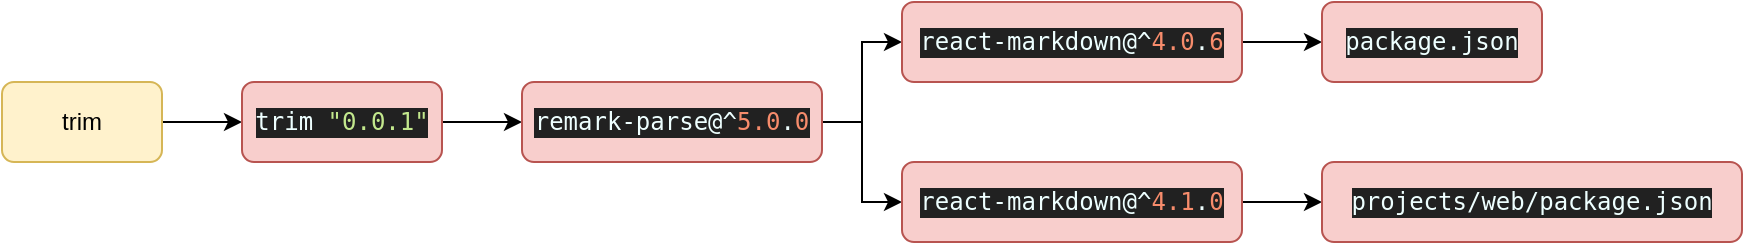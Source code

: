 <mxfile version="15.8.0" type="github">
  <diagram id="V0rhfNUSmUMLVO6gRo0g" name="Page-1">
    <mxGraphModel dx="1298" dy="834" grid="1" gridSize="10" guides="1" tooltips="1" connect="1" arrows="1" fold="1" page="1" pageScale="1" pageWidth="827" pageHeight="1169" math="0" shadow="0">
      <root>
        <mxCell id="0" />
        <mxCell id="1" parent="0" />
        <mxCell id="WrLMTdIefsdOvaj7IvpW-3" style="edgeStyle=orthogonalEdgeStyle;rounded=0;orthogonalLoop=1;jettySize=auto;html=1;exitX=1;exitY=0.5;exitDx=0;exitDy=0;entryX=0;entryY=0.5;entryDx=0;entryDy=0;" edge="1" parent="1" source="WrLMTdIefsdOvaj7IvpW-1" target="WrLMTdIefsdOvaj7IvpW-2">
          <mxGeometry relative="1" as="geometry" />
        </mxCell>
        <mxCell id="WrLMTdIefsdOvaj7IvpW-1" value="trim" style="rounded=1;whiteSpace=wrap;html=1;fillColor=#fff2cc;strokeColor=#d6b656;" vertex="1" parent="1">
          <mxGeometry x="40" y="420" width="80" height="40" as="geometry" />
        </mxCell>
        <mxCell id="WrLMTdIefsdOvaj7IvpW-5" style="edgeStyle=orthogonalEdgeStyle;rounded=0;orthogonalLoop=1;jettySize=auto;html=1;exitX=1;exitY=0.5;exitDx=0;exitDy=0;entryX=0;entryY=0.5;entryDx=0;entryDy=0;" edge="1" parent="1" source="WrLMTdIefsdOvaj7IvpW-2" target="WrLMTdIefsdOvaj7IvpW-4">
          <mxGeometry relative="1" as="geometry" />
        </mxCell>
        <mxCell id="WrLMTdIefsdOvaj7IvpW-2" value="&lt;pre style=&quot;background-color: #212121 ; color: #eeffff ; font-family: &amp;#34;menlo&amp;#34; , monospace ; font-size: 9.0pt&quot;&gt;trim &lt;span style=&quot;color: #c3e88d&quot;&gt;&quot;0.0.1&quot;&lt;/span&gt;&lt;/pre&gt;" style="rounded=1;whiteSpace=wrap;html=1;fillColor=#f8cecc;strokeColor=#b85450;" vertex="1" parent="1">
          <mxGeometry x="160" y="420" width="100" height="40" as="geometry" />
        </mxCell>
        <mxCell id="WrLMTdIefsdOvaj7IvpW-8" style="edgeStyle=orthogonalEdgeStyle;rounded=0;orthogonalLoop=1;jettySize=auto;html=1;exitX=1;exitY=0.5;exitDx=0;exitDy=0;" edge="1" parent="1" source="WrLMTdIefsdOvaj7IvpW-4" target="WrLMTdIefsdOvaj7IvpW-6">
          <mxGeometry relative="1" as="geometry" />
        </mxCell>
        <mxCell id="WrLMTdIefsdOvaj7IvpW-9" style="edgeStyle=orthogonalEdgeStyle;rounded=0;orthogonalLoop=1;jettySize=auto;html=1;exitX=1;exitY=0.5;exitDx=0;exitDy=0;entryX=0;entryY=0.5;entryDx=0;entryDy=0;" edge="1" parent="1" source="WrLMTdIefsdOvaj7IvpW-4" target="WrLMTdIefsdOvaj7IvpW-7">
          <mxGeometry relative="1" as="geometry" />
        </mxCell>
        <mxCell id="WrLMTdIefsdOvaj7IvpW-4" value="&lt;pre style=&quot;background-color: #212121 ; color: #eeffff ; font-family: &amp;#34;menlo&amp;#34; , monospace ; font-size: 9.0pt&quot;&gt;&lt;pre style=&quot;font-family: &amp;#34;menlo&amp;#34; , monospace ; font-size: 9pt&quot;&gt;remark-parse@^&lt;span style=&quot;color: #f78c6c&quot;&gt;5.0&lt;/span&gt;.&lt;span style=&quot;color: #f78c6c&quot;&gt;0&lt;/span&gt;&lt;/pre&gt;&lt;/pre&gt;" style="rounded=1;whiteSpace=wrap;html=1;fillColor=#f8cecc;strokeColor=#b85450;" vertex="1" parent="1">
          <mxGeometry x="300" y="420" width="150" height="40" as="geometry" />
        </mxCell>
        <mxCell id="WrLMTdIefsdOvaj7IvpW-12" style="edgeStyle=orthogonalEdgeStyle;rounded=0;orthogonalLoop=1;jettySize=auto;html=1;exitX=1;exitY=0.5;exitDx=0;exitDy=0;entryX=0;entryY=0.5;entryDx=0;entryDy=0;" edge="1" parent="1" source="WrLMTdIefsdOvaj7IvpW-6" target="WrLMTdIefsdOvaj7IvpW-11">
          <mxGeometry relative="1" as="geometry" />
        </mxCell>
        <mxCell id="WrLMTdIefsdOvaj7IvpW-6" value="&lt;pre style=&quot;background-color: #212121 ; color: #eeffff ; font-family: &amp;#34;menlo&amp;#34; , monospace ; font-size: 9.0pt&quot;&gt;&lt;pre style=&quot;font-family: &amp;#34;menlo&amp;#34; , monospace ; font-size: 9pt&quot;&gt;&lt;pre style=&quot;font-family: &amp;#34;menlo&amp;#34; , monospace ; font-size: 9pt&quot;&gt;react-markdown@^&lt;span style=&quot;color: #f78c6c&quot;&gt;4.0&lt;/span&gt;.&lt;span style=&quot;color: #f78c6c&quot;&gt;6&lt;/span&gt;&lt;/pre&gt;&lt;/pre&gt;&lt;/pre&gt;" style="rounded=1;whiteSpace=wrap;html=1;fillColor=#f8cecc;strokeColor=#b85450;" vertex="1" parent="1">
          <mxGeometry x="490" y="380" width="170" height="40" as="geometry" />
        </mxCell>
        <mxCell id="WrLMTdIefsdOvaj7IvpW-14" style="edgeStyle=orthogonalEdgeStyle;rounded=0;orthogonalLoop=1;jettySize=auto;html=1;exitX=1;exitY=0.5;exitDx=0;exitDy=0;entryX=0;entryY=0.5;entryDx=0;entryDy=0;" edge="1" parent="1" source="WrLMTdIefsdOvaj7IvpW-7" target="WrLMTdIefsdOvaj7IvpW-13">
          <mxGeometry relative="1" as="geometry" />
        </mxCell>
        <mxCell id="WrLMTdIefsdOvaj7IvpW-7" value="&lt;pre style=&quot;background-color: #212121 ; color: #eeffff ; font-family: &amp;#34;menlo&amp;#34; , monospace ; font-size: 9.0pt&quot;&gt;&lt;pre style=&quot;font-family: &amp;#34;menlo&amp;#34; , monospace ; font-size: 9pt&quot;&gt;&lt;pre style=&quot;font-family: &amp;#34;menlo&amp;#34; , monospace ; font-size: 9pt&quot;&gt;react-markdown@^&lt;span style=&quot;color: #f78c6c&quot;&gt;4.1&lt;/span&gt;.&lt;span style=&quot;color: #f78c6c&quot;&gt;0&lt;/span&gt;&lt;/pre&gt;&lt;/pre&gt;&lt;/pre&gt;" style="rounded=1;whiteSpace=wrap;html=1;fillColor=#f8cecc;strokeColor=#b85450;" vertex="1" parent="1">
          <mxGeometry x="490" y="460" width="170" height="40" as="geometry" />
        </mxCell>
        <mxCell id="WrLMTdIefsdOvaj7IvpW-11" value="&lt;pre style=&quot;background-color: #212121 ; color: #eeffff ; font-family: &amp;#34;menlo&amp;#34; , monospace ; font-size: 9.0pt&quot;&gt;&lt;pre style=&quot;font-family: &amp;#34;menlo&amp;#34; , monospace ; font-size: 9pt&quot;&gt;&lt;pre style=&quot;font-family: &amp;#34;menlo&amp;#34; , monospace ; font-size: 9pt&quot;&gt;&lt;pre style=&quot;color: rgb(0 , 0 , 0)&quot;&gt;&lt;font color=&quot;#eeffff&quot; face=&quot;menlo, monospace&quot;&gt;package.json&lt;/font&gt;&lt;/pre&gt;&lt;/pre&gt;&lt;/pre&gt;&lt;/pre&gt;" style="rounded=1;whiteSpace=wrap;html=1;fillColor=#f8cecc;strokeColor=#b85450;" vertex="1" parent="1">
          <mxGeometry x="700" y="380" width="110" height="40" as="geometry" />
        </mxCell>
        <mxCell id="WrLMTdIefsdOvaj7IvpW-13" value="&lt;pre style=&quot;background-color: rgb(33 , 33 , 33)&quot;&gt;&lt;pre&gt;&lt;pre&gt;&lt;font color=&quot;#eeffff&quot; face=&quot;menlo, monospace&quot;&gt;projects/web/package.json&lt;span style=&quot;font-size: 9pt&quot;&gt;&lt;br&gt;&lt;/span&gt;&lt;/font&gt;&lt;/pre&gt;&lt;/pre&gt;&lt;/pre&gt;" style="rounded=1;whiteSpace=wrap;html=1;fillColor=#f8cecc;strokeColor=#b85450;" vertex="1" parent="1">
          <mxGeometry x="700" y="460" width="210" height="40" as="geometry" />
        </mxCell>
      </root>
    </mxGraphModel>
  </diagram>
</mxfile>
